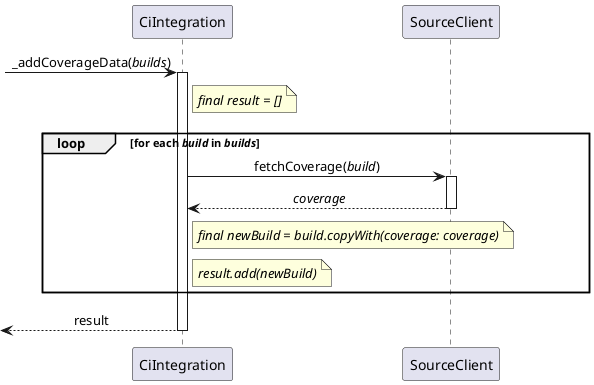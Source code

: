 @startuml add_coverage_data_sequence_diagram
'https://plantuml.com/sequence-diagram

skinparam SequenceMessageAlignment center
skinparam ParticipantPadding 80

participant CiIntegration
participant SourceClient

?-> CiIntegration ++ : _addCoverageData(//builds//)
note right of CiIntegration: //final result = []//
||8||
loop for each //build// in //builds//
    CiIntegration -> SourceClient ++ : fetchCoverage(//build//)
    return //coverage//
    note right of CiIntegration: //final newBuild = build.copyWith(coverage: coverage)//
    note right of CiIntegration: //result.add(newBuild)//
end
||8||
return result

@enduml
